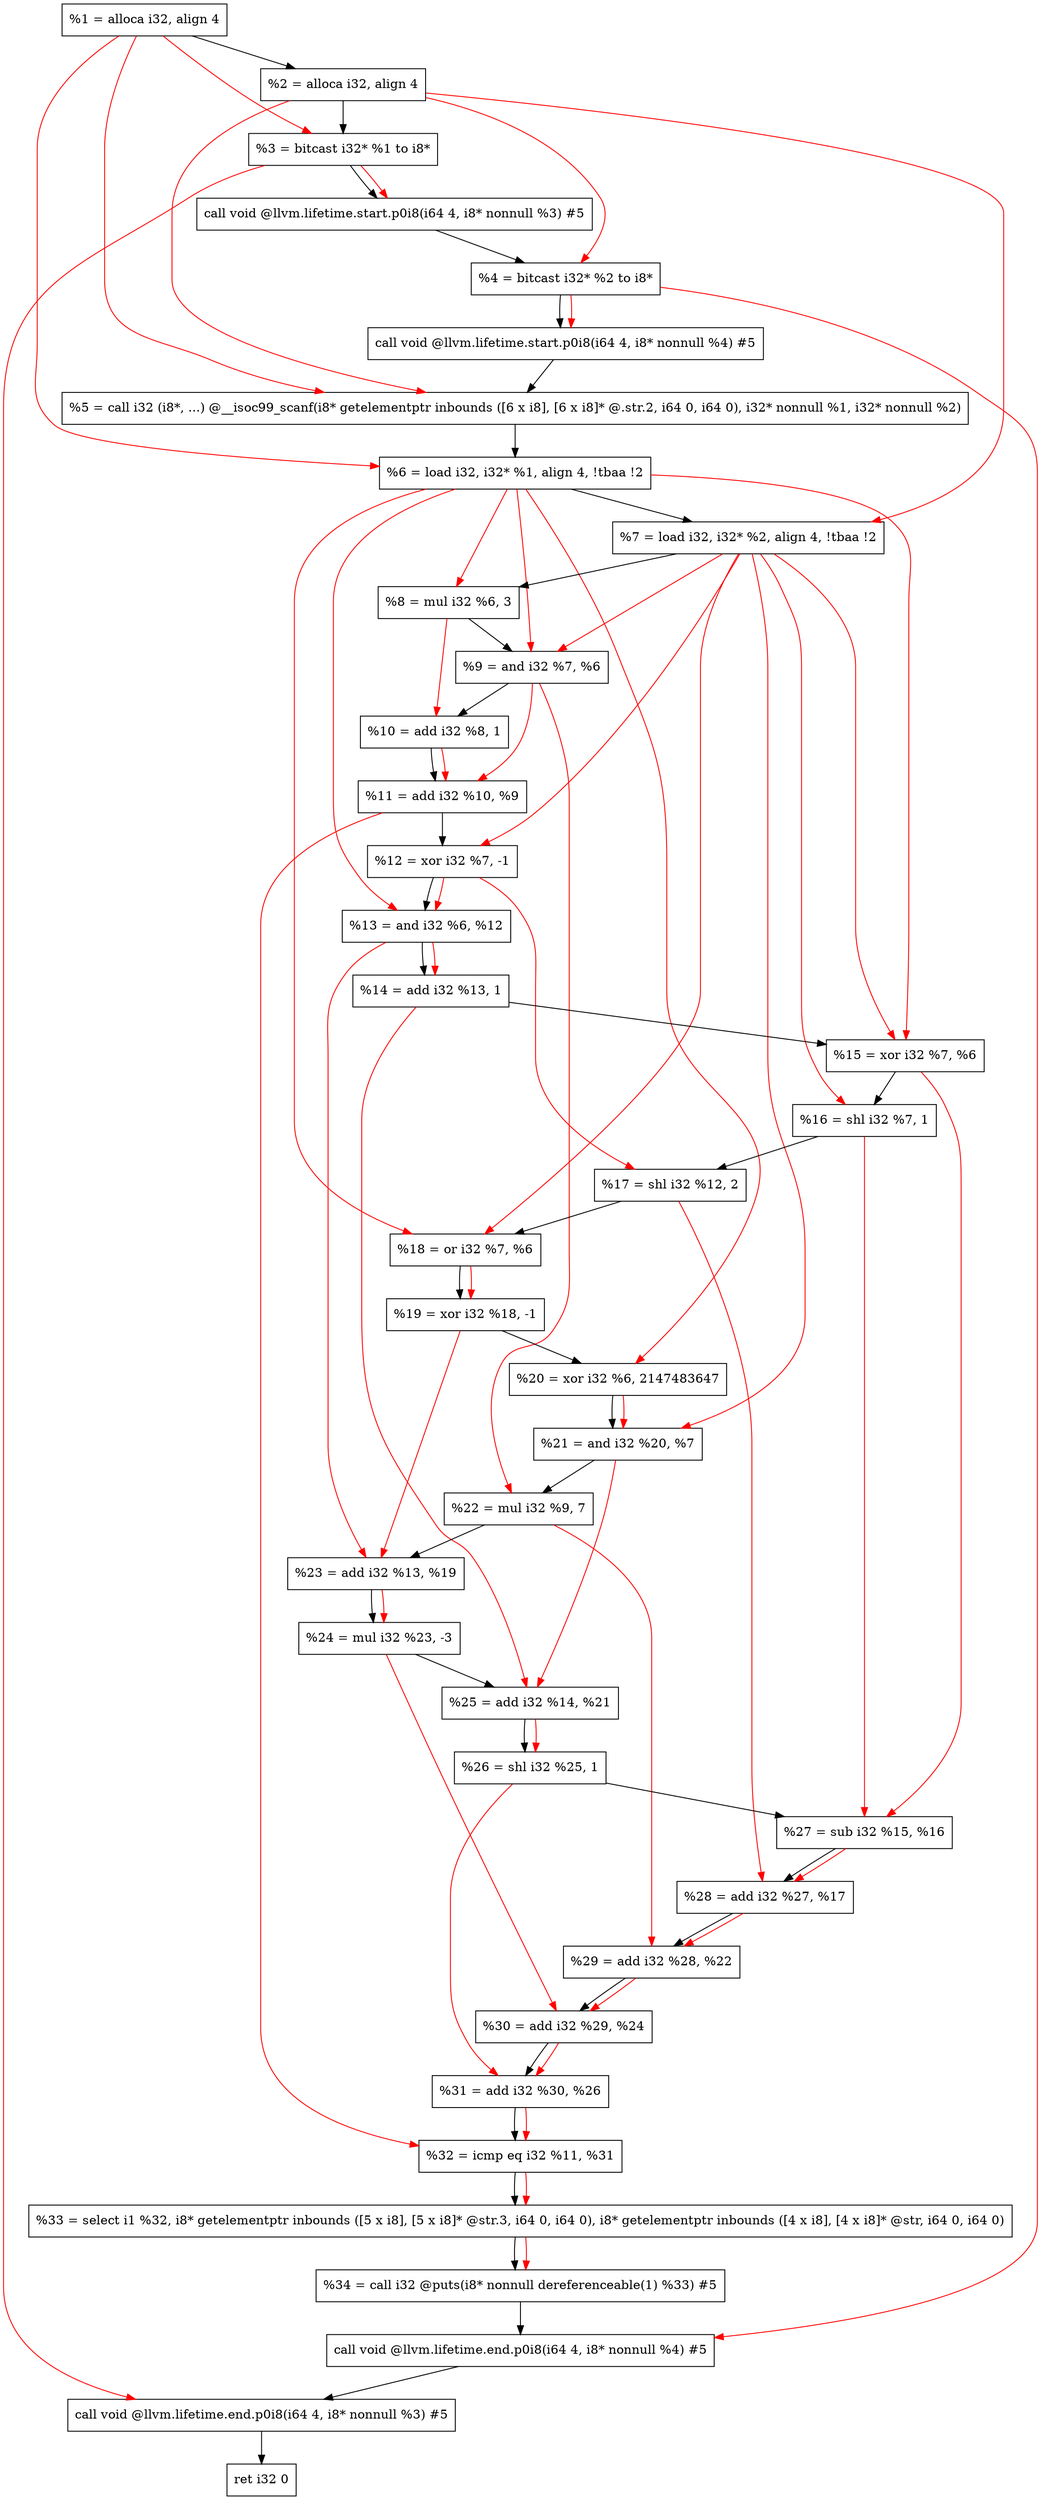 digraph "DFG for'main' function" {
	Node0x586e38[shape=record, label="  %1 = alloca i32, align 4"];
	Node0x586eb8[shape=record, label="  %2 = alloca i32, align 4"];
	Node0x586f48[shape=record, label="  %3 = bitcast i32* %1 to i8*"];
	Node0x5873a8[shape=record, label="  call void @llvm.lifetime.start.p0i8(i64 4, i8* nonnull %3) #5"];
	Node0x587488[shape=record, label="  %4 = bitcast i32* %2 to i8*"];
	Node0x5875a8[shape=record, label="  call void @llvm.lifetime.start.p0i8(i64 4, i8* nonnull %4) #5"];
	Node0x5877e0[shape=record, label="  %5 = call i32 (i8*, ...) @__isoc99_scanf(i8* getelementptr inbounds ([6 x i8], [6 x i8]* @.str.2, i64 0, i64 0), i32* nonnull %1, i32* nonnull %2)"];
	Node0x587898[shape=record, label="  %6 = load i32, i32* %1, align 4, !tbaa !2"];
	Node0x588808[shape=record, label="  %7 = load i32, i32* %2, align 4, !tbaa !2"];
	Node0x588e90[shape=record, label="  %8 = mul i32 %6, 3"];
	Node0x588f00[shape=record, label="  %9 = and i32 %7, %6"];
	Node0x588f70[shape=record, label="  %10 = add i32 %8, 1"];
	Node0x588fe0[shape=record, label="  %11 = add i32 %10, %9"];
	Node0x589050[shape=record, label="  %12 = xor i32 %7, -1"];
	Node0x5890c0[shape=record, label="  %13 = and i32 %6, %12"];
	Node0x589130[shape=record, label="  %14 = add i32 %13, 1"];
	Node0x5891a0[shape=record, label="  %15 = xor i32 %7, %6"];
	Node0x589210[shape=record, label="  %16 = shl i32 %7, 1"];
	Node0x589280[shape=record, label="  %17 = shl i32 %12, 2"];
	Node0x5892f0[shape=record, label="  %18 = or i32 %7, %6"];
	Node0x589360[shape=record, label="  %19 = xor i32 %18, -1"];
	Node0x5893d0[shape=record, label="  %20 = xor i32 %6, 2147483647"];
	Node0x589440[shape=record, label="  %21 = and i32 %20, %7"];
	Node0x5894b0[shape=record, label="  %22 = mul i32 %9, 7"];
	Node0x589520[shape=record, label="  %23 = add i32 %13, %19"];
	Node0x589590[shape=record, label="  %24 = mul i32 %23, -3"];
	Node0x589600[shape=record, label="  %25 = add i32 %14, %21"];
	Node0x589670[shape=record, label="  %26 = shl i32 %25, 1"];
	Node0x5896e0[shape=record, label="  %27 = sub i32 %15, %16"];
	Node0x589750[shape=record, label="  %28 = add i32 %27, %17"];
	Node0x5897c0[shape=record, label="  %29 = add i32 %28, %22"];
	Node0x589830[shape=record, label="  %30 = add i32 %29, %24"];
	Node0x5898a0[shape=record, label="  %31 = add i32 %30, %26"];
	Node0x589910[shape=record, label="  %32 = icmp eq i32 %11, %31"];
	Node0x5279d8[shape=record, label="  %33 = select i1 %32, i8* getelementptr inbounds ([5 x i8], [5 x i8]* @str.3, i64 0, i64 0), i8* getelementptr inbounds ([4 x i8], [4 x i8]* @str, i64 0, i64 0)"];
	Node0x589bb0[shape=record, label="  %34 = call i32 @puts(i8* nonnull dereferenceable(1) %33) #5"];
	Node0x589e08[shape=record, label="  call void @llvm.lifetime.end.p0i8(i64 4, i8* nonnull %4) #5"];
	Node0x589f68[shape=record, label="  call void @llvm.lifetime.end.p0i8(i64 4, i8* nonnull %3) #5"];
	Node0x58a028[shape=record, label="  ret i32 0"];
	Node0x586e38 -> Node0x586eb8;
	Node0x586eb8 -> Node0x586f48;
	Node0x586f48 -> Node0x5873a8;
	Node0x5873a8 -> Node0x587488;
	Node0x587488 -> Node0x5875a8;
	Node0x5875a8 -> Node0x5877e0;
	Node0x5877e0 -> Node0x587898;
	Node0x587898 -> Node0x588808;
	Node0x588808 -> Node0x588e90;
	Node0x588e90 -> Node0x588f00;
	Node0x588f00 -> Node0x588f70;
	Node0x588f70 -> Node0x588fe0;
	Node0x588fe0 -> Node0x589050;
	Node0x589050 -> Node0x5890c0;
	Node0x5890c0 -> Node0x589130;
	Node0x589130 -> Node0x5891a0;
	Node0x5891a0 -> Node0x589210;
	Node0x589210 -> Node0x589280;
	Node0x589280 -> Node0x5892f0;
	Node0x5892f0 -> Node0x589360;
	Node0x589360 -> Node0x5893d0;
	Node0x5893d0 -> Node0x589440;
	Node0x589440 -> Node0x5894b0;
	Node0x5894b0 -> Node0x589520;
	Node0x589520 -> Node0x589590;
	Node0x589590 -> Node0x589600;
	Node0x589600 -> Node0x589670;
	Node0x589670 -> Node0x5896e0;
	Node0x5896e0 -> Node0x589750;
	Node0x589750 -> Node0x5897c0;
	Node0x5897c0 -> Node0x589830;
	Node0x589830 -> Node0x5898a0;
	Node0x5898a0 -> Node0x589910;
	Node0x589910 -> Node0x5279d8;
	Node0x5279d8 -> Node0x589bb0;
	Node0x589bb0 -> Node0x589e08;
	Node0x589e08 -> Node0x589f68;
	Node0x589f68 -> Node0x58a028;
edge [color=red]
	Node0x586e38 -> Node0x586f48;
	Node0x586f48 -> Node0x5873a8;
	Node0x586eb8 -> Node0x587488;
	Node0x587488 -> Node0x5875a8;
	Node0x586e38 -> Node0x5877e0;
	Node0x586eb8 -> Node0x5877e0;
	Node0x586e38 -> Node0x587898;
	Node0x586eb8 -> Node0x588808;
	Node0x587898 -> Node0x588e90;
	Node0x588808 -> Node0x588f00;
	Node0x587898 -> Node0x588f00;
	Node0x588e90 -> Node0x588f70;
	Node0x588f70 -> Node0x588fe0;
	Node0x588f00 -> Node0x588fe0;
	Node0x588808 -> Node0x589050;
	Node0x587898 -> Node0x5890c0;
	Node0x589050 -> Node0x5890c0;
	Node0x5890c0 -> Node0x589130;
	Node0x588808 -> Node0x5891a0;
	Node0x587898 -> Node0x5891a0;
	Node0x588808 -> Node0x589210;
	Node0x589050 -> Node0x589280;
	Node0x588808 -> Node0x5892f0;
	Node0x587898 -> Node0x5892f0;
	Node0x5892f0 -> Node0x589360;
	Node0x587898 -> Node0x5893d0;
	Node0x5893d0 -> Node0x589440;
	Node0x588808 -> Node0x589440;
	Node0x588f00 -> Node0x5894b0;
	Node0x5890c0 -> Node0x589520;
	Node0x589360 -> Node0x589520;
	Node0x589520 -> Node0x589590;
	Node0x589130 -> Node0x589600;
	Node0x589440 -> Node0x589600;
	Node0x589600 -> Node0x589670;
	Node0x5891a0 -> Node0x5896e0;
	Node0x589210 -> Node0x5896e0;
	Node0x5896e0 -> Node0x589750;
	Node0x589280 -> Node0x589750;
	Node0x589750 -> Node0x5897c0;
	Node0x5894b0 -> Node0x5897c0;
	Node0x5897c0 -> Node0x589830;
	Node0x589590 -> Node0x589830;
	Node0x589830 -> Node0x5898a0;
	Node0x589670 -> Node0x5898a0;
	Node0x588fe0 -> Node0x589910;
	Node0x5898a0 -> Node0x589910;
	Node0x589910 -> Node0x5279d8;
	Node0x5279d8 -> Node0x589bb0;
	Node0x587488 -> Node0x589e08;
	Node0x586f48 -> Node0x589f68;
}
